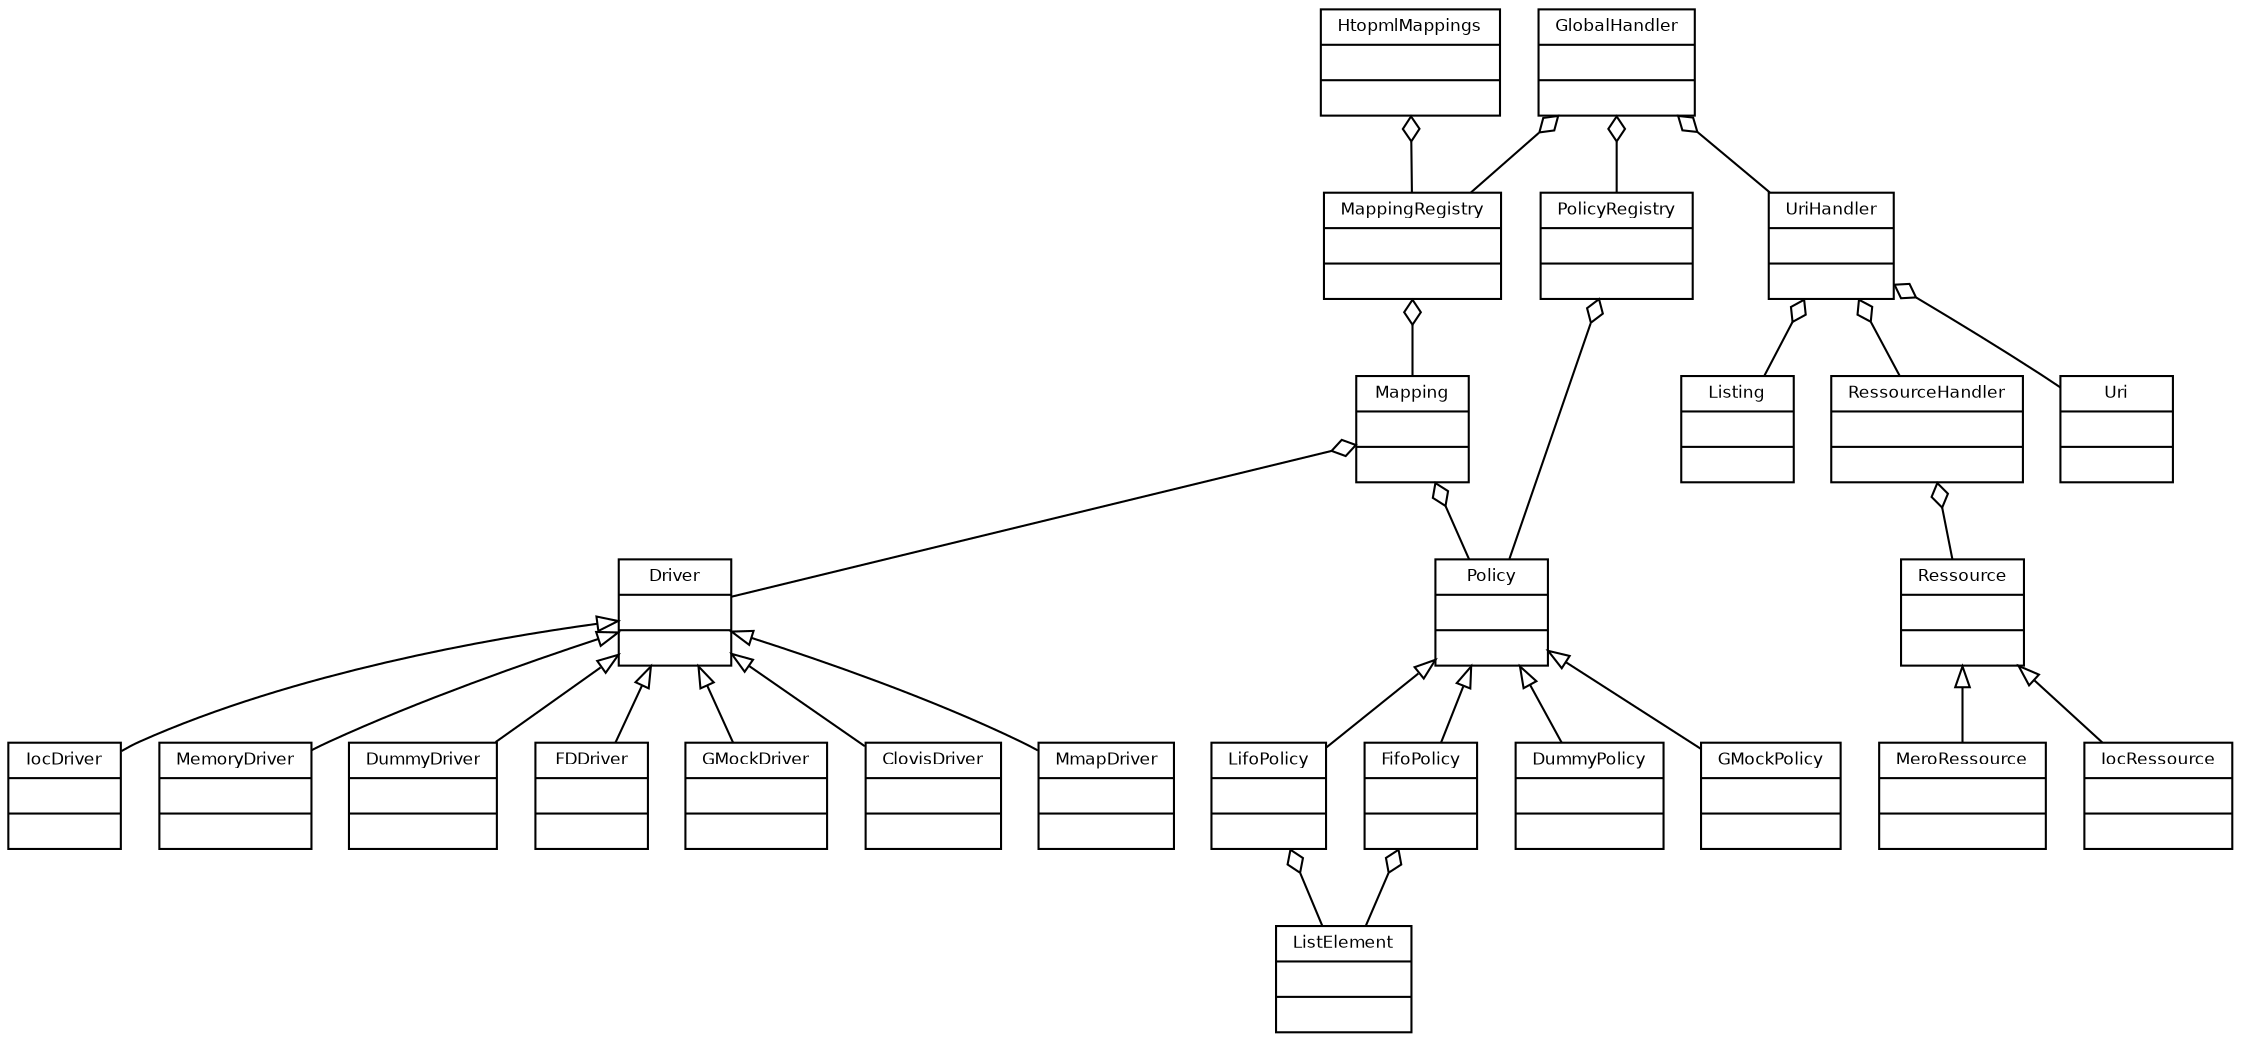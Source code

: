 digraph DAQPIPE
{
	//Some fonts
	fontname = "Bitstream Vera Sans"
	fontsize = 8
	
	//configure node
	node [
		fontname = "Bitstream Vera Sans"
		fontsize = 8
		shape = "record"
	]
	
	//configure edge
	edge [
		arrowtail = "empty"
		dir=back
	]
	
	//Mapping classes
	Mapping [
		label = "{Mapping|\l|\l}"
	]

	//Policy classes
	Policy [
		label = "{Policy|\l|\l}"
	]

	FifoPolicy [
		label = "{FifoPolicy|\l|\l}"
	]

	LifoPolicy [
		label = "{LifoPolicy|\l|\l}"
	]

	DummyPolicy [
		label = "{DummyPolicy|\l|\l}"
	]

	GMockPolicy [
		label = "{GMockPolicy|\l|\l}"
	]

	//Registry classes
	Driver [
		label = "{Driver|\l|\l}"
	]

	MemoryDriver [
		label = "{MemoryDriver|\l|\l}"
	]

	DummyDriver [
		label = "{DummyDriver|\l|\l}"
	]

	FDDriver [
		label = "{FDDriver|\l|\l}"
	]

	GMockDriver [
		label = "{GMockDriver|\l|\l}"
	]

	ClovisDriver [
		label = "{ClovisDriver|\l|\l}"
	]

	MmapDriver [
		label = "{MmapDriver|\l|\l}"
	]

	IocDriver [
		label = "{IocDriver|\l|\l}"
	]

	//class
	MappingRegistry [
		label = "{MappingRegistry|\l|\l}"
	]

	//class
	ListElement [
		label = "{ListElement|\l|\l}"
	]

	//class
	GlobalHandler [
		label = "{GlobalHandler|\l|\l}"
	]

	//class
	PolicyRegistry [
		label = "{PolicyRegistry|\l|\l}"
	]

	//class
	HtopmlMappings [
		label = "{HtopmlMappings|\l|\l}"
	]

	//Uri classes
	Listing [
		label = "{Listing|\l|\l}"
	]

	Ressource [
		label = "{Ressource|\l|\l}"
	]

	MeroRessource [
		label = "{MeroRessource|\l|\l}"
	]

	IocRessource [
		label = "{IocRessource|\l|\l}"
	]

	RessourceHandler [
		label = "{RessourceHandler|\l|\l}"
	]

	Uri [
		label = "{Uri|\l|\l}"
	]

	UriHandler [
		label = "{UriHandler|\l|\l}"
	]

	//inheritance links
	Policy -> FifoPolicy
	Policy -> LifoPolicy
	Policy -> DummyPolicy
	Policy -> GMockPolicy
	Driver -> DummyDriver
	Driver -> FDDriver
	Driver -> MemoryDriver
	Driver -> GMockDriver
	Driver -> ClovisDriver
	Driver -> IocDriver
	Driver -> MmapDriver
	Ressource -> MeroRessource
	Ressource -> IocRessource

	//composition
	Mapping -> Policy[arrowtail=odiamond]
	Mapping -> Driver[arrowtail=odiamond]
	MappingRegistry -> Mapping[arrowtail=odiamond]
	FifoPolicy -> ListElement[arrowtail=odiamond]
	LifoPolicy -> ListElement[arrowtail=odiamond]
	GlobalHandler -> MappingRegistry[arrowtail=odiamond]
	GlobalHandler -> PolicyRegistry[arrowtail=odiamond]
	GlobalHandler -> UriHandler[arrowtail=odiamond]
	UriHandler -> RessourceHandler[arrowtail=odiamond]
	UriHandler -> Listing[arrowtail=odiamond]
	UriHandler -> Uri[arrowtail=odiamond]
	PolicyRegistry -> Policy[arrowtail=odiamond]
	HtopmlMappings -> MappingRegistry[arrowtail=odiamond]
	RessourceHandler -> Ressource[arrowtail=odiamond]
}